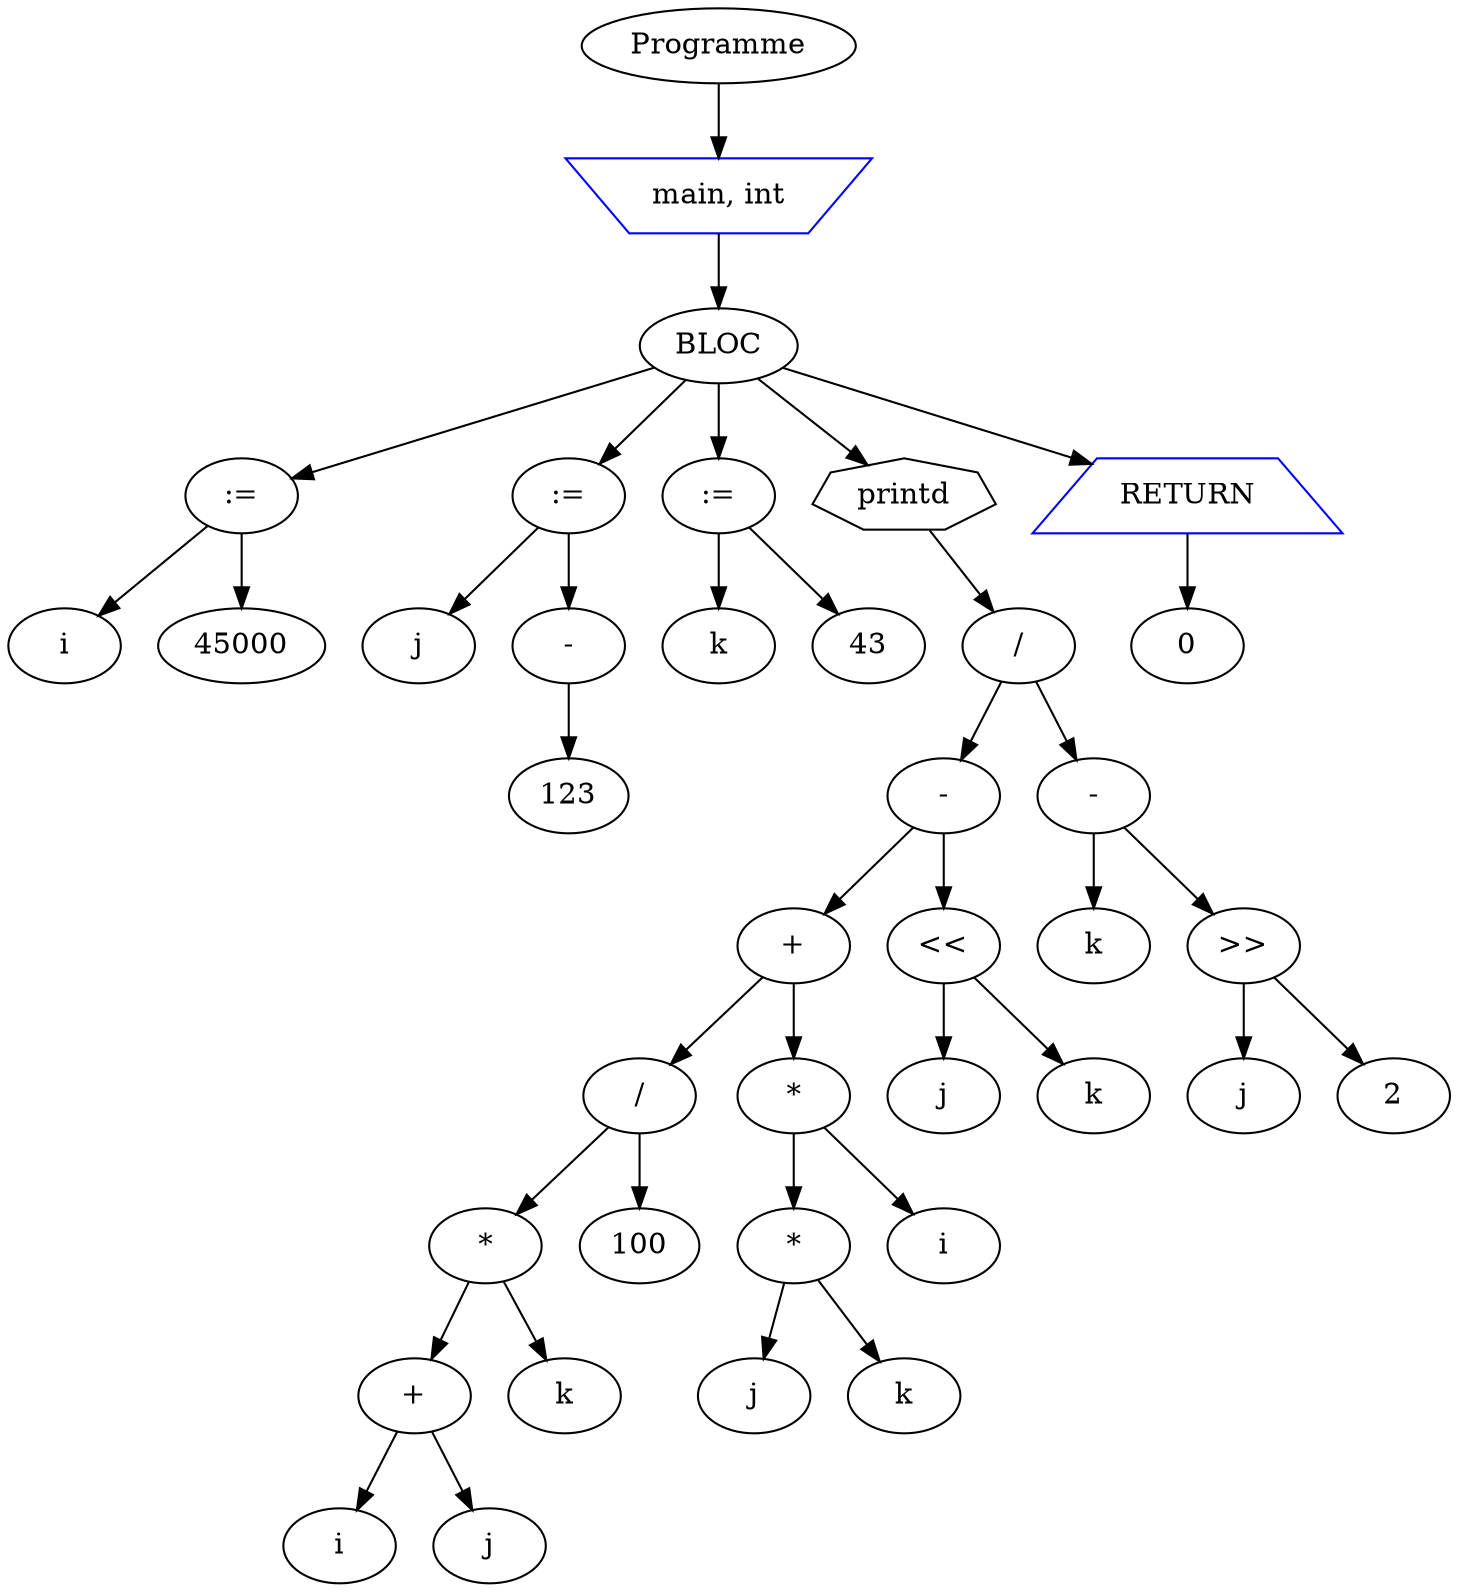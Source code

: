 digraph mon_programme {
node_0x7fffcb35ae00 [label="Programme"];
node_0x7fffcb358ef0 [label="main, int" shape=invtrapezium color=blue];
node_0x7fffcb35aec0 [label="BLOC"];
node_0x7fffcb359450 [label=":="];
node_0x7fffcb359330 [label="i"];
node_0x7fffcb359450 -> node_0x7fffcb359330
node_0x7fffcb3593d0 [label="45000"];
node_0x7fffcb359450 -> node_0x7fffcb3593d0
node_0x7fffcb35aec0 -> node_0x7fffcb359450
node_0x7fffcb359670 [label=":="];
node_0x7fffcb3594d0 [label="j"];
node_0x7fffcb359670 -> node_0x7fffcb3594d0
node_0x7fffcb359550 [label="-"];
node_0x7fffcb3595f0 [label="123"];
node_0x7fffcb359550 -> node_0x7fffcb3595f0
node_0x7fffcb359670 -> node_0x7fffcb359550
node_0x7fffcb35aec0 -> node_0x7fffcb359670
node_0x7fffcb359810 [label=":="];
node_0x7fffcb3596f0 [label="k"];
node_0x7fffcb359810 -> node_0x7fffcb3596f0
node_0x7fffcb359790 [label="43"];
node_0x7fffcb359810 -> node_0x7fffcb359790
node_0x7fffcb35aec0 -> node_0x7fffcb359810
node_0x7fffcb359890 [label="printd" shape=septagon];
node_0x7fffcb35a2b0 [label="/"];
node_0x7fffcb35a070 [label="-"];
node_0x7fffcb359d10 [label="+"];
node_0x7fffcb359bf0 [label="/"];
node_0x7fffcb359ad0 [label="*"];
node_0x7fffcb3599b0 [label="+"];
node_0x7fffcb359930 [label="i"];
node_0x7fffcb3599b0 -> node_0x7fffcb359930
node_0x7fffcb359a50 [label="j"];
node_0x7fffcb3599b0 -> node_0x7fffcb359a50
node_0x7fffcb359ad0 -> node_0x7fffcb3599b0
node_0x7fffcb359b70 [label="k"];
node_0x7fffcb359ad0 -> node_0x7fffcb359b70
node_0x7fffcb359bf0 -> node_0x7fffcb359ad0
node_0x7fffcb359c90 [label="100"];
node_0x7fffcb359bf0 -> node_0x7fffcb359c90
node_0x7fffcb359d10 -> node_0x7fffcb359bf0
node_0x7fffcb359f50 [label="*"];
node_0x7fffcb359e30 [label="*"];
node_0x7fffcb359db0 [label="j"];
node_0x7fffcb359e30 -> node_0x7fffcb359db0
node_0x7fffcb359ed0 [label="k"];
node_0x7fffcb359e30 -> node_0x7fffcb359ed0
node_0x7fffcb359f50 -> node_0x7fffcb359e30
node_0x7fffcb359ff0 [label="i"];
node_0x7fffcb359f50 -> node_0x7fffcb359ff0
node_0x7fffcb359d10 -> node_0x7fffcb359f50
node_0x7fffcb35a070 -> node_0x7fffcb359d10
node_0x7fffcb35a190 [label="<<"];
node_0x7fffcb35a110 [label="j"];
node_0x7fffcb35a190 -> node_0x7fffcb35a110
node_0x7fffcb35a230 [label="k"];
node_0x7fffcb35a190 -> node_0x7fffcb35a230
node_0x7fffcb35a070 -> node_0x7fffcb35a190
node_0x7fffcb35a2b0 -> node_0x7fffcb35a070
node_0x7fffcb35a3d0 [label="-"];
node_0x7fffcb35a350 [label="k"];
node_0x7fffcb35a3d0 -> node_0x7fffcb35a350
node_0x7fffcb35a4f0 [label=">>"];
node_0x7fffcb35a470 [label="j"];
node_0x7fffcb35a4f0 -> node_0x7fffcb35a470
node_0x7fffcb35a590 [label="2"];
node_0x7fffcb35a4f0 -> node_0x7fffcb35a590
node_0x7fffcb35a3d0 -> node_0x7fffcb35a4f0
node_0x7fffcb35a2b0 -> node_0x7fffcb35a3d0
node_0x7fffcb359890 -> node_0x7fffcb35a2b0
node_0x7fffcb35aec0 -> node_0x7fffcb359890
node_0x7fffcb35a6b0 [label="RETURN" shape=trapezium color=blue];
node_0x7fffcb35a630 [label="0"];
node_0x7fffcb35a6b0 -> node_0x7fffcb35a630
node_0x7fffcb35aec0 -> node_0x7fffcb35a6b0
node_0x7fffcb358ef0 -> node_0x7fffcb35aec0
node_0x7fffcb35ae00 -> node_0x7fffcb358ef0
}
